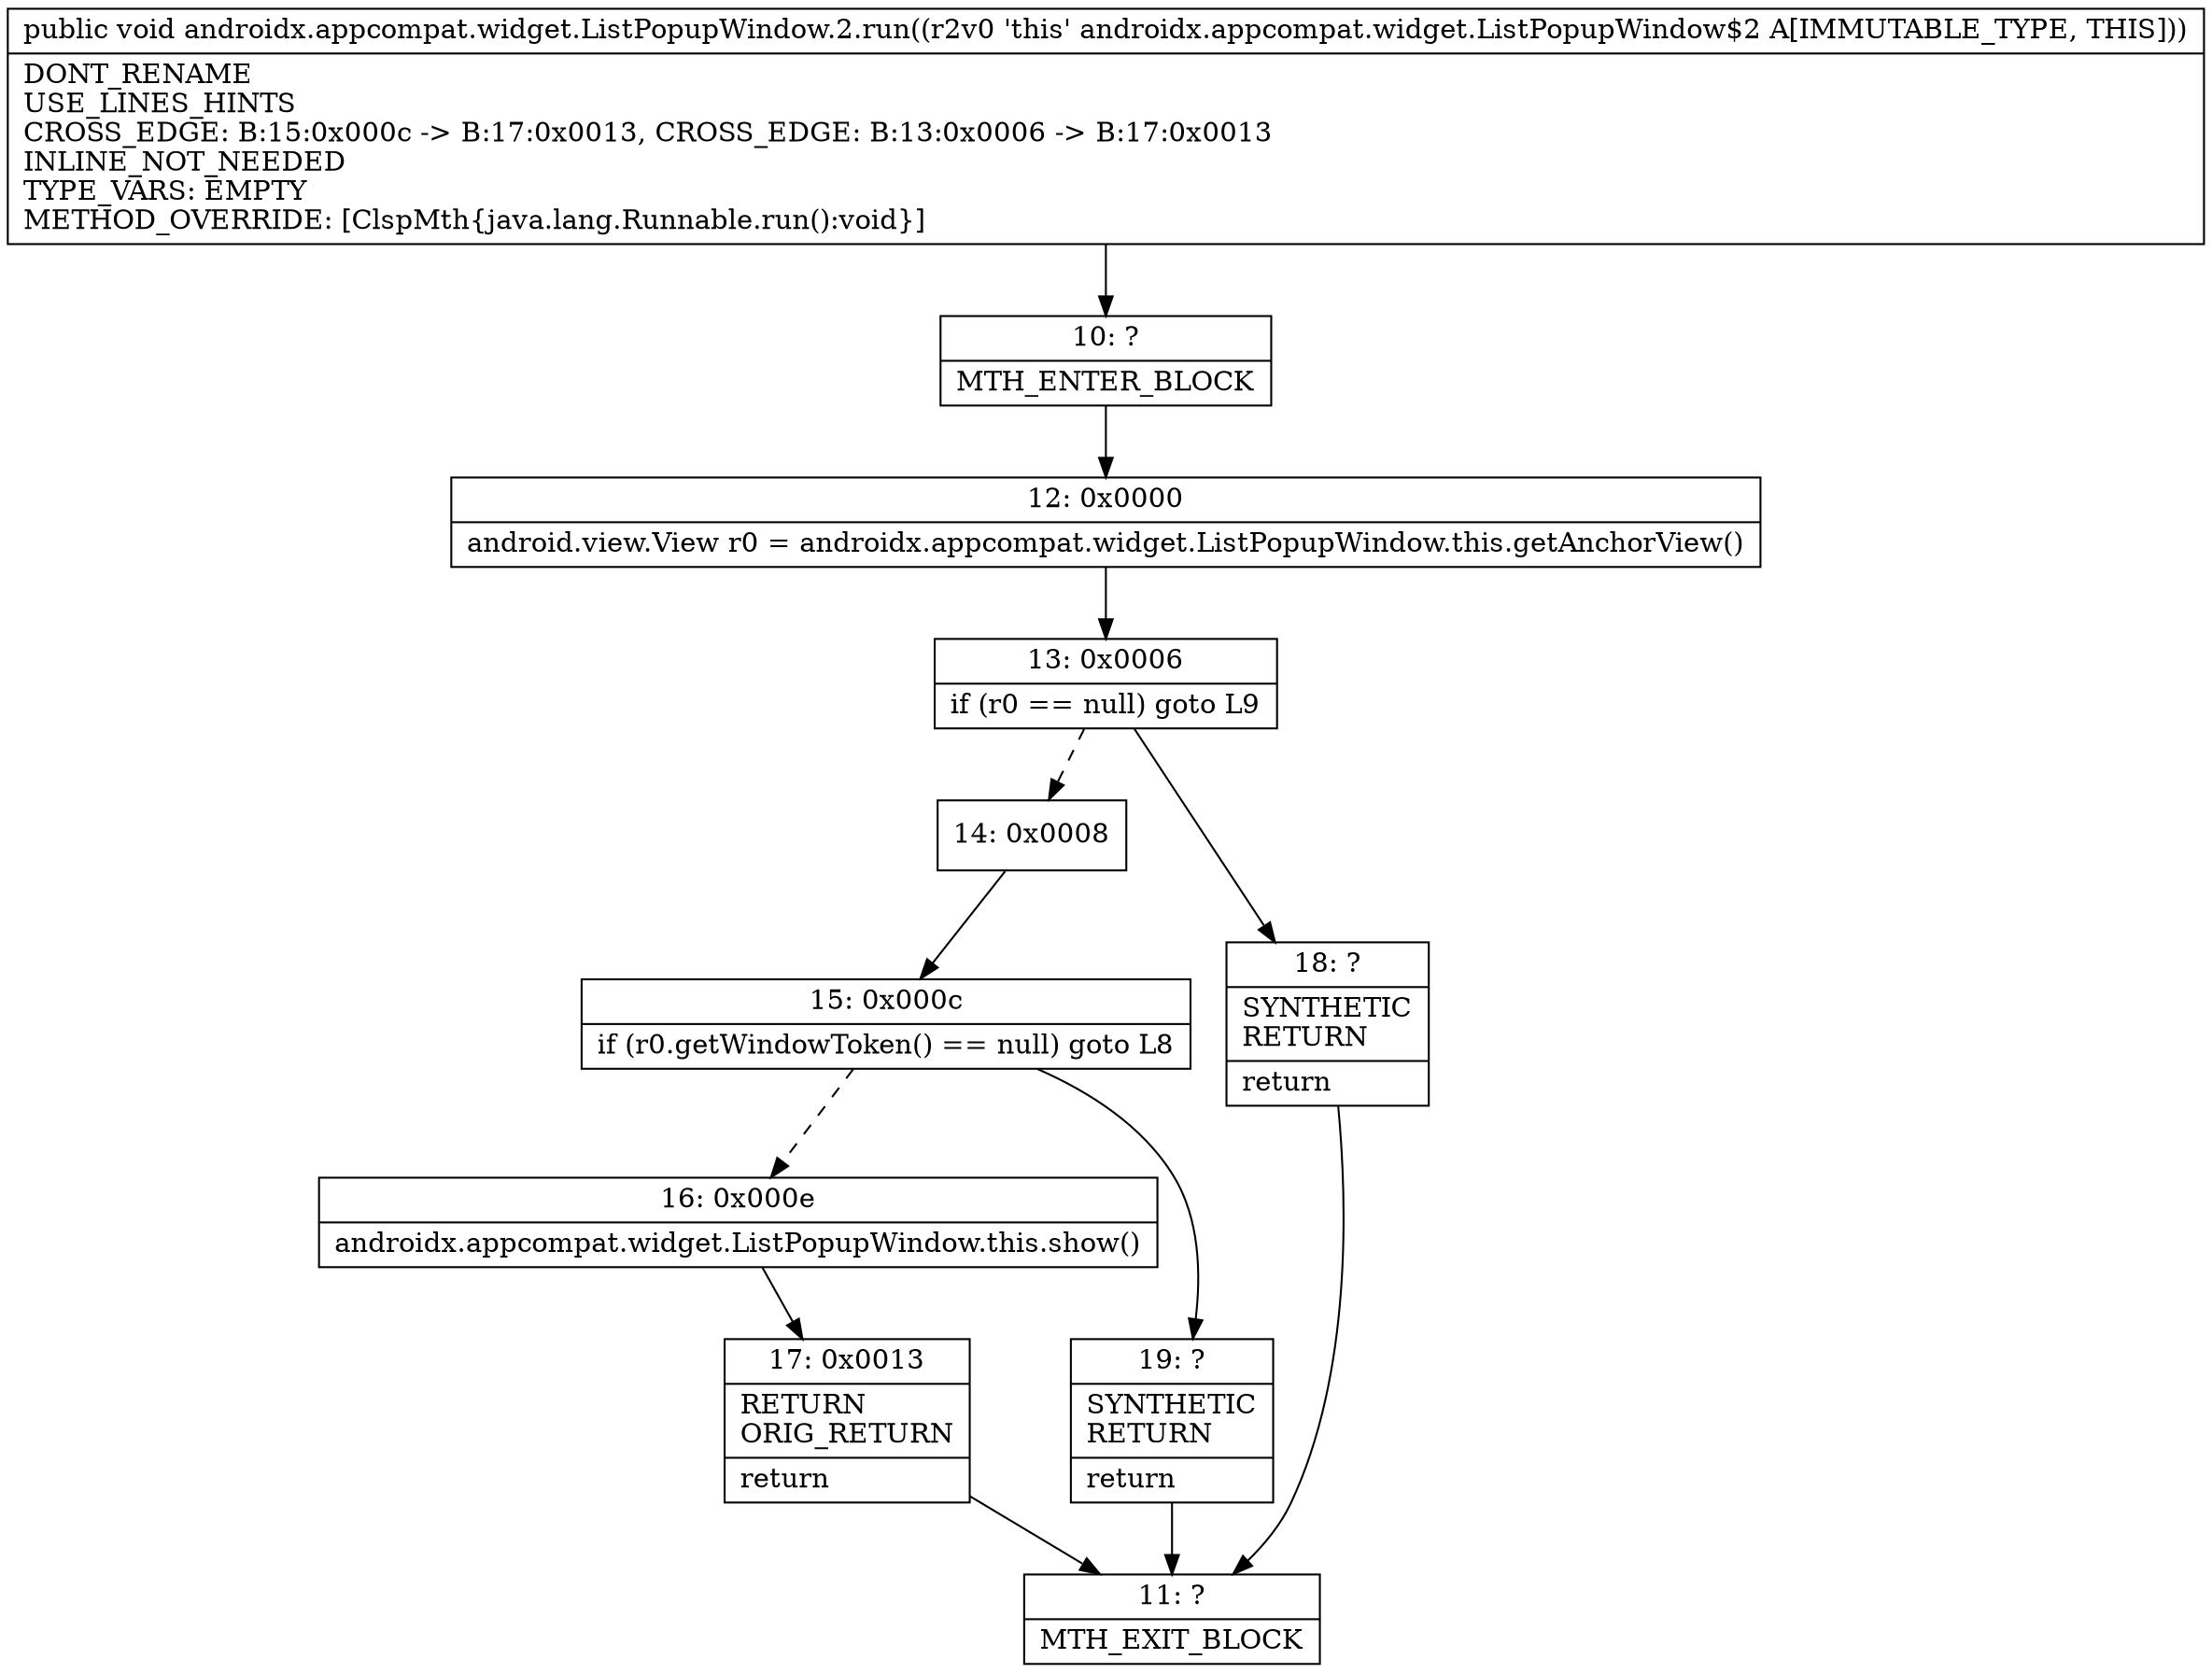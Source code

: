 digraph "CFG forandroidx.appcompat.widget.ListPopupWindow.2.run()V" {
Node_10 [shape=record,label="{10\:\ ?|MTH_ENTER_BLOCK\l}"];
Node_12 [shape=record,label="{12\:\ 0x0000|android.view.View r0 = androidx.appcompat.widget.ListPopupWindow.this.getAnchorView()\l}"];
Node_13 [shape=record,label="{13\:\ 0x0006|if (r0 == null) goto L9\l}"];
Node_14 [shape=record,label="{14\:\ 0x0008}"];
Node_15 [shape=record,label="{15\:\ 0x000c|if (r0.getWindowToken() == null) goto L8\l}"];
Node_16 [shape=record,label="{16\:\ 0x000e|androidx.appcompat.widget.ListPopupWindow.this.show()\l}"];
Node_17 [shape=record,label="{17\:\ 0x0013|RETURN\lORIG_RETURN\l|return\l}"];
Node_11 [shape=record,label="{11\:\ ?|MTH_EXIT_BLOCK\l}"];
Node_19 [shape=record,label="{19\:\ ?|SYNTHETIC\lRETURN\l|return\l}"];
Node_18 [shape=record,label="{18\:\ ?|SYNTHETIC\lRETURN\l|return\l}"];
MethodNode[shape=record,label="{public void androidx.appcompat.widget.ListPopupWindow.2.run((r2v0 'this' androidx.appcompat.widget.ListPopupWindow$2 A[IMMUTABLE_TYPE, THIS]))  | DONT_RENAME\lUSE_LINES_HINTS\lCROSS_EDGE: B:15:0x000c \-\> B:17:0x0013, CROSS_EDGE: B:13:0x0006 \-\> B:17:0x0013\lINLINE_NOT_NEEDED\lTYPE_VARS: EMPTY\lMETHOD_OVERRIDE: [ClspMth\{java.lang.Runnable.run():void\}]\l}"];
MethodNode -> Node_10;Node_10 -> Node_12;
Node_12 -> Node_13;
Node_13 -> Node_14[style=dashed];
Node_13 -> Node_18;
Node_14 -> Node_15;
Node_15 -> Node_16[style=dashed];
Node_15 -> Node_19;
Node_16 -> Node_17;
Node_17 -> Node_11;
Node_19 -> Node_11;
Node_18 -> Node_11;
}

